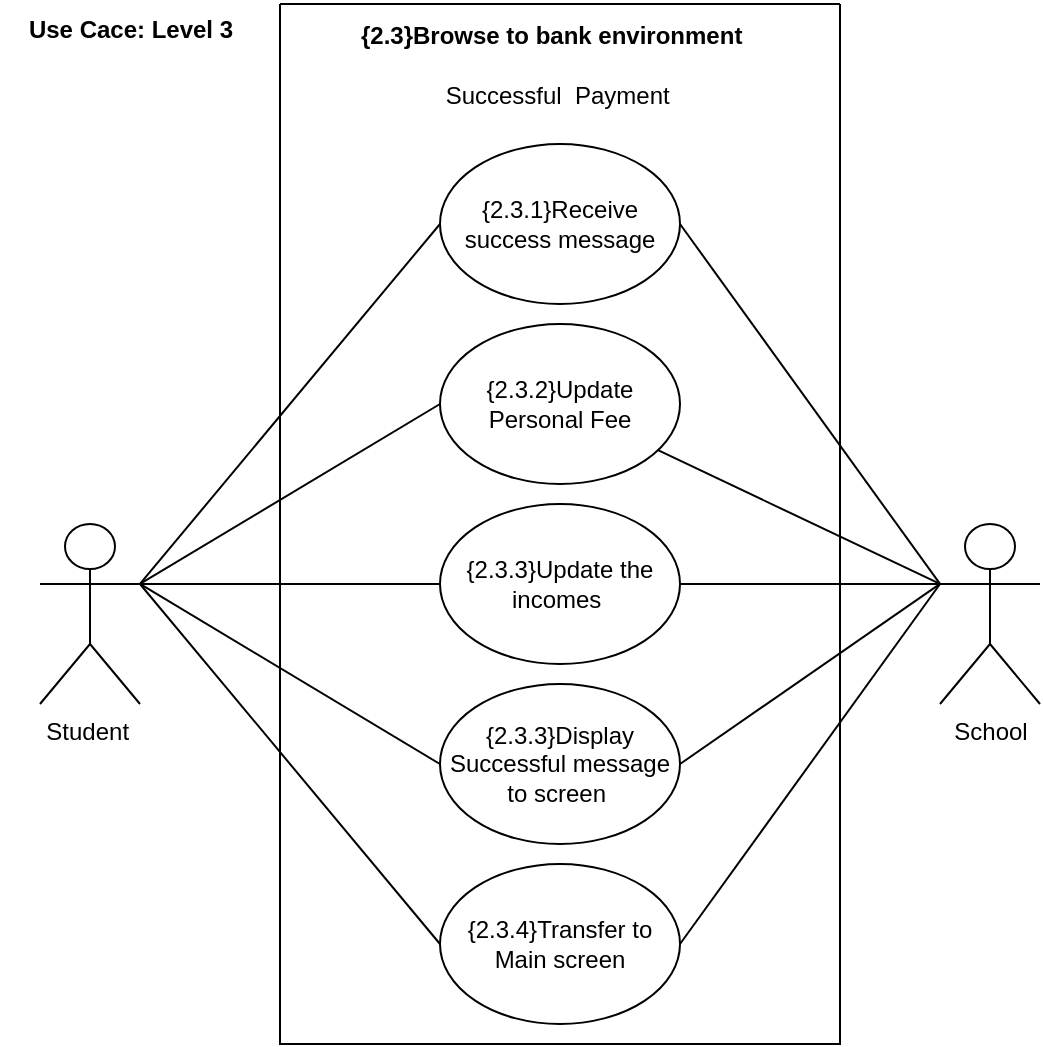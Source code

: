<mxfile version="21.0.6" type="device"><diagram id="0CJKIBdnaoIBxhN0c5Yx" name="Σελίδα-1"><mxGraphModel dx="1434" dy="764" grid="0" gridSize="10" guides="1" tooltips="1" connect="1" arrows="1" fold="1" page="1" pageScale="1" pageWidth="827" pageHeight="1169" math="0" shadow="0"><root><mxCell id="0"/><mxCell id="1" parent="0"/><mxCell id="9jqpRSg9Y5ZzYmEhHaY--1" value="" style="swimlane;startSize=0;" vertex="1" parent="1"><mxGeometry x="240" y="50" width="280" height="520" as="geometry"/></mxCell><mxCell id="9jqpRSg9Y5ZzYmEhHaY--2" value="&lt;b&gt;{2.3}Browse to bank environment&amp;nbsp;&lt;/b&gt;" style="text;html=1;align=center;verticalAlign=middle;resizable=0;points=[];autosize=1;strokeColor=none;fillColor=none;" vertex="1" parent="9jqpRSg9Y5ZzYmEhHaY--1"><mxGeometry x="27" y="1" width="220" height="30" as="geometry"/></mxCell><mxCell id="9jqpRSg9Y5ZzYmEhHaY--3" value="&lt;span style=&quot;border-color: var(--border-color);&quot;&gt;{2.3.1}Receive success message&lt;/span&gt;" style="ellipse;whiteSpace=wrap;html=1;" vertex="1" parent="9jqpRSg9Y5ZzYmEhHaY--1"><mxGeometry x="80" y="70" width="120" height="80" as="geometry"/></mxCell><mxCell id="9jqpRSg9Y5ZzYmEhHaY--4" value="{2.3.2}Update Personal Fee" style="ellipse;whiteSpace=wrap;html=1;" vertex="1" parent="9jqpRSg9Y5ZzYmEhHaY--1"><mxGeometry x="80" y="160" width="120" height="80" as="geometry"/></mxCell><mxCell id="9jqpRSg9Y5ZzYmEhHaY--5" value="{2.3.3}Update the incomes&amp;nbsp;" style="ellipse;whiteSpace=wrap;html=1;" vertex="1" parent="9jqpRSg9Y5ZzYmEhHaY--1"><mxGeometry x="80" y="250" width="120" height="80" as="geometry"/></mxCell><mxCell id="9jqpRSg9Y5ZzYmEhHaY--6" value="{2.3.3}Display Successful message to screen&amp;nbsp;" style="ellipse;whiteSpace=wrap;html=1;" vertex="1" parent="9jqpRSg9Y5ZzYmEhHaY--1"><mxGeometry x="80" y="340" width="120" height="80" as="geometry"/></mxCell><mxCell id="9jqpRSg9Y5ZzYmEhHaY--17" value="Successful&amp;nbsp; Payment&amp;nbsp;" style="text;html=1;align=center;verticalAlign=middle;resizable=0;points=[];autosize=1;strokeColor=none;fillColor=none;" vertex="1" parent="9jqpRSg9Y5ZzYmEhHaY--1"><mxGeometry x="70" y="31" width="140" height="30" as="geometry"/></mxCell><mxCell id="9jqpRSg9Y5ZzYmEhHaY--18" value="{2.3.4}Transfer to Main screen" style="ellipse;whiteSpace=wrap;html=1;" vertex="1" parent="9jqpRSg9Y5ZzYmEhHaY--1"><mxGeometry x="80" y="430" width="120" height="80" as="geometry"/></mxCell><mxCell id="9jqpRSg9Y5ZzYmEhHaY--7" value="Student&amp;nbsp;" style="shape=umlActor;verticalLabelPosition=bottom;verticalAlign=top;html=1;outlineConnect=0;" vertex="1" parent="1"><mxGeometry x="120" y="310" width="50" height="90" as="geometry"/></mxCell><mxCell id="9jqpRSg9Y5ZzYmEhHaY--8" value="School" style="shape=umlActor;verticalLabelPosition=bottom;verticalAlign=top;html=1;outlineConnect=0;" vertex="1" parent="1"><mxGeometry x="570" y="310" width="50" height="90" as="geometry"/></mxCell><mxCell id="9jqpRSg9Y5ZzYmEhHaY--9" value="" style="endArrow=none;html=1;rounded=0;entryX=0;entryY=0.5;entryDx=0;entryDy=0;exitX=1;exitY=0.333;exitDx=0;exitDy=0;exitPerimeter=0;" edge="1" parent="1" source="9jqpRSg9Y5ZzYmEhHaY--7" target="9jqpRSg9Y5ZzYmEhHaY--3"><mxGeometry width="50" height="50" relative="1" as="geometry"><mxPoint x="170" y="240" as="sourcePoint"/><mxPoint x="220" y="190" as="targetPoint"/></mxGeometry></mxCell><mxCell id="9jqpRSg9Y5ZzYmEhHaY--10" value="" style="endArrow=none;html=1;rounded=0;exitX=1;exitY=0.333;exitDx=0;exitDy=0;exitPerimeter=0;entryX=0;entryY=0.5;entryDx=0;entryDy=0;" edge="1" parent="1" source="9jqpRSg9Y5ZzYmEhHaY--7" target="9jqpRSg9Y5ZzYmEhHaY--5"><mxGeometry width="50" height="50" relative="1" as="geometry"><mxPoint x="390" y="410" as="sourcePoint"/><mxPoint x="440" y="360" as="targetPoint"/></mxGeometry></mxCell><mxCell id="9jqpRSg9Y5ZzYmEhHaY--11" value="" style="endArrow=none;html=1;rounded=0;exitX=1;exitY=0.333;exitDx=0;exitDy=0;exitPerimeter=0;entryX=0;entryY=0.5;entryDx=0;entryDy=0;" edge="1" parent="1" source="9jqpRSg9Y5ZzYmEhHaY--7" target="9jqpRSg9Y5ZzYmEhHaY--4"><mxGeometry width="50" height="50" relative="1" as="geometry"><mxPoint x="390" y="410" as="sourcePoint"/><mxPoint x="440" y="360" as="targetPoint"/></mxGeometry></mxCell><mxCell id="9jqpRSg9Y5ZzYmEhHaY--12" value="" style="endArrow=none;html=1;rounded=0;entryX=0;entryY=0.5;entryDx=0;entryDy=0;exitX=1;exitY=0.333;exitDx=0;exitDy=0;exitPerimeter=0;" edge="1" parent="1" source="9jqpRSg9Y5ZzYmEhHaY--7" target="9jqpRSg9Y5ZzYmEhHaY--6"><mxGeometry width="50" height="50" relative="1" as="geometry"><mxPoint x="170" y="220" as="sourcePoint"/><mxPoint x="440" y="360" as="targetPoint"/></mxGeometry></mxCell><mxCell id="9jqpRSg9Y5ZzYmEhHaY--13" value="" style="endArrow=none;html=1;rounded=0;entryX=0;entryY=0.333;entryDx=0;entryDy=0;entryPerimeter=0;" edge="1" parent="1" source="9jqpRSg9Y5ZzYmEhHaY--4" target="9jqpRSg9Y5ZzYmEhHaY--8"><mxGeometry width="50" height="50" relative="1" as="geometry"><mxPoint x="390" y="410" as="sourcePoint"/><mxPoint x="440" y="360" as="targetPoint"/></mxGeometry></mxCell><mxCell id="9jqpRSg9Y5ZzYmEhHaY--14" value="" style="endArrow=none;html=1;rounded=0;entryX=0;entryY=0.333;entryDx=0;entryDy=0;entryPerimeter=0;exitX=1;exitY=0.5;exitDx=0;exitDy=0;" edge="1" parent="1" source="9jqpRSg9Y5ZzYmEhHaY--5" target="9jqpRSg9Y5ZzYmEhHaY--8"><mxGeometry width="50" height="50" relative="1" as="geometry"><mxPoint x="390" y="410" as="sourcePoint"/><mxPoint x="440" y="360" as="targetPoint"/></mxGeometry></mxCell><mxCell id="9jqpRSg9Y5ZzYmEhHaY--15" value="" style="endArrow=none;html=1;rounded=0;exitX=1;exitY=0.5;exitDx=0;exitDy=0;entryX=0;entryY=0.333;entryDx=0;entryDy=0;entryPerimeter=0;" edge="1" parent="1" source="9jqpRSg9Y5ZzYmEhHaY--6" target="9jqpRSg9Y5ZzYmEhHaY--8"><mxGeometry width="50" height="50" relative="1" as="geometry"><mxPoint x="390" y="410" as="sourcePoint"/><mxPoint x="560" y="250" as="targetPoint"/></mxGeometry></mxCell><mxCell id="9jqpRSg9Y5ZzYmEhHaY--16" value="&lt;b&gt;Use Cace: Level 3&lt;/b&gt;" style="text;html=1;align=center;verticalAlign=middle;resizable=0;points=[];autosize=1;strokeColor=none;fillColor=none;" vertex="1" parent="1"><mxGeometry x="100" y="48" width="130" height="30" as="geometry"/></mxCell><mxCell id="9jqpRSg9Y5ZzYmEhHaY--19" value="" style="endArrow=none;html=1;rounded=0;entryX=0;entryY=0.333;entryDx=0;entryDy=0;entryPerimeter=0;exitX=1;exitY=0.5;exitDx=0;exitDy=0;" edge="1" parent="1" source="9jqpRSg9Y5ZzYmEhHaY--3" target="9jqpRSg9Y5ZzYmEhHaY--8"><mxGeometry width="50" height="50" relative="1" as="geometry"><mxPoint x="460" y="223" as="sourcePoint"/><mxPoint x="601" y="290" as="targetPoint"/></mxGeometry></mxCell><mxCell id="9jqpRSg9Y5ZzYmEhHaY--20" value="" style="endArrow=none;html=1;rounded=0;exitX=1;exitY=0.5;exitDx=0;exitDy=0;" edge="1" parent="1" source="9jqpRSg9Y5ZzYmEhHaY--18"><mxGeometry width="50" height="50" relative="1" as="geometry"><mxPoint x="449" y="293" as="sourcePoint"/><mxPoint x="570" y="340" as="targetPoint"/></mxGeometry></mxCell><mxCell id="9jqpRSg9Y5ZzYmEhHaY--21" value="" style="endArrow=none;html=1;rounded=0;entryX=0;entryY=0.5;entryDx=0;entryDy=0;" edge="1" parent="1" target="9jqpRSg9Y5ZzYmEhHaY--18"><mxGeometry width="50" height="50" relative="1" as="geometry"><mxPoint x="170" y="340" as="sourcePoint"/><mxPoint x="600" y="370" as="targetPoint"/></mxGeometry></mxCell></root></mxGraphModel></diagram></mxfile>